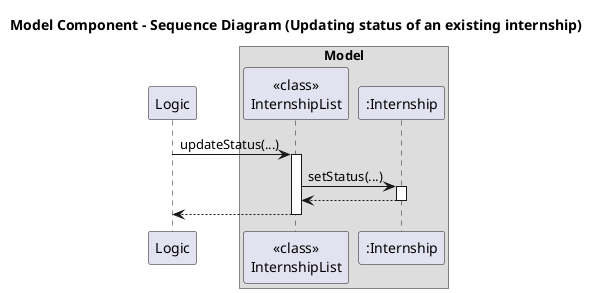 @startuml
title Model Component - Sequence Diagram (Updating status of an existing internship)
' Model Component Sequence Diagram
' Shows interactions between Logic, Model, InternshipList, Internship, Date and Status
' Additional abstract components: Logic (parses commands) and Storage (persists data)
'
participant Logic as "Logic"

box Model
participant InternshipList as "<<class>>\nInternshipList"
participant Internship as ":Internship"
endbox

' --- Scenario 2: Updating status of an existing internship ---
Logic -> InternshipList: updateStatus(...)
activate InternshipList
InternshipList -> Internship: setStatus(...)
activate Internship
Internship --> InternshipList
deactivate Internship
' Persist change
InternshipList --> Logic
deactivate InternshipList

@enduml
